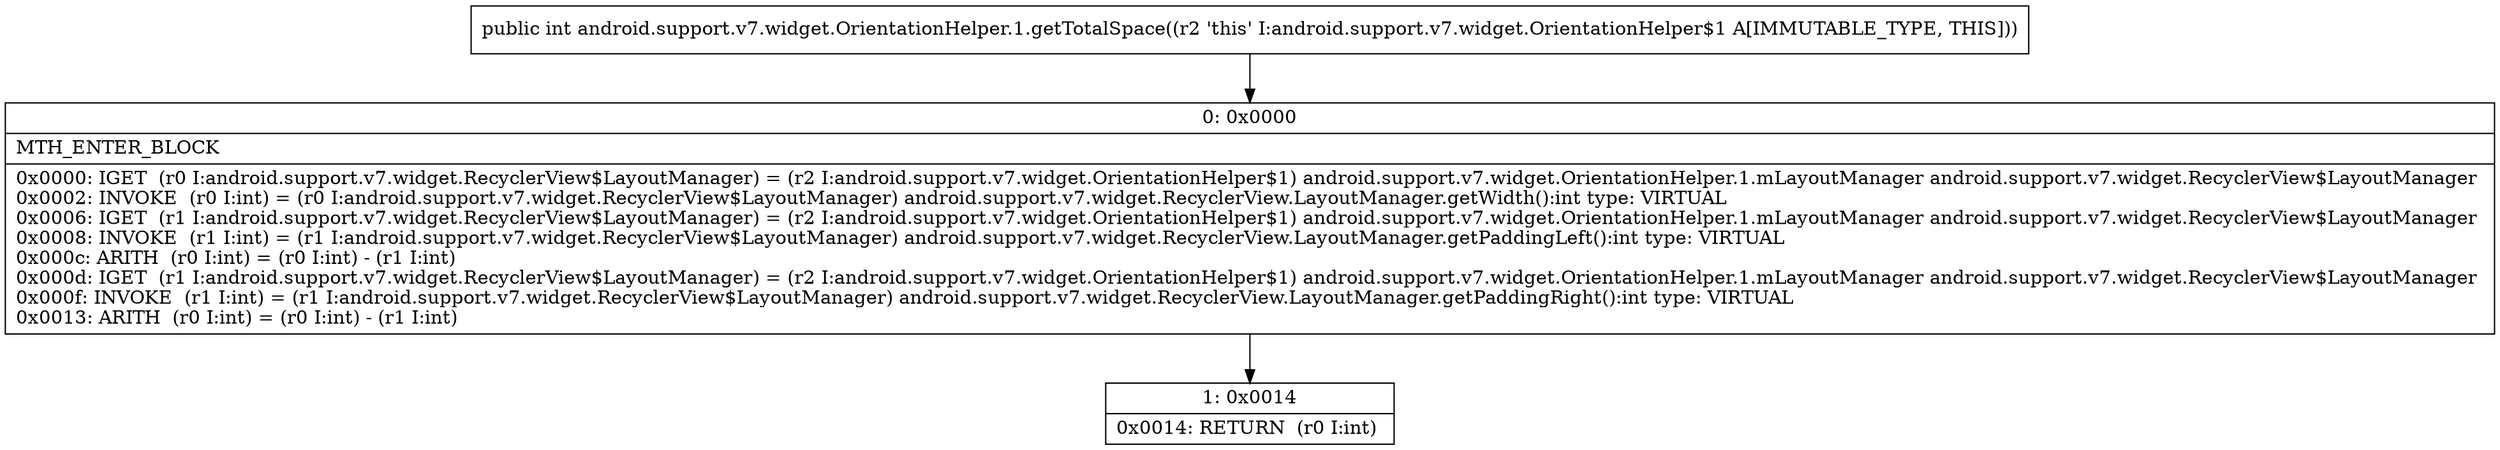 digraph "CFG forandroid.support.v7.widget.OrientationHelper.1.getTotalSpace()I" {
Node_0 [shape=record,label="{0\:\ 0x0000|MTH_ENTER_BLOCK\l|0x0000: IGET  (r0 I:android.support.v7.widget.RecyclerView$LayoutManager) = (r2 I:android.support.v7.widget.OrientationHelper$1) android.support.v7.widget.OrientationHelper.1.mLayoutManager android.support.v7.widget.RecyclerView$LayoutManager \l0x0002: INVOKE  (r0 I:int) = (r0 I:android.support.v7.widget.RecyclerView$LayoutManager) android.support.v7.widget.RecyclerView.LayoutManager.getWidth():int type: VIRTUAL \l0x0006: IGET  (r1 I:android.support.v7.widget.RecyclerView$LayoutManager) = (r2 I:android.support.v7.widget.OrientationHelper$1) android.support.v7.widget.OrientationHelper.1.mLayoutManager android.support.v7.widget.RecyclerView$LayoutManager \l0x0008: INVOKE  (r1 I:int) = (r1 I:android.support.v7.widget.RecyclerView$LayoutManager) android.support.v7.widget.RecyclerView.LayoutManager.getPaddingLeft():int type: VIRTUAL \l0x000c: ARITH  (r0 I:int) = (r0 I:int) \- (r1 I:int) \l0x000d: IGET  (r1 I:android.support.v7.widget.RecyclerView$LayoutManager) = (r2 I:android.support.v7.widget.OrientationHelper$1) android.support.v7.widget.OrientationHelper.1.mLayoutManager android.support.v7.widget.RecyclerView$LayoutManager \l0x000f: INVOKE  (r1 I:int) = (r1 I:android.support.v7.widget.RecyclerView$LayoutManager) android.support.v7.widget.RecyclerView.LayoutManager.getPaddingRight():int type: VIRTUAL \l0x0013: ARITH  (r0 I:int) = (r0 I:int) \- (r1 I:int) \l}"];
Node_1 [shape=record,label="{1\:\ 0x0014|0x0014: RETURN  (r0 I:int) \l}"];
MethodNode[shape=record,label="{public int android.support.v7.widget.OrientationHelper.1.getTotalSpace((r2 'this' I:android.support.v7.widget.OrientationHelper$1 A[IMMUTABLE_TYPE, THIS])) }"];
MethodNode -> Node_0;
Node_0 -> Node_1;
}

